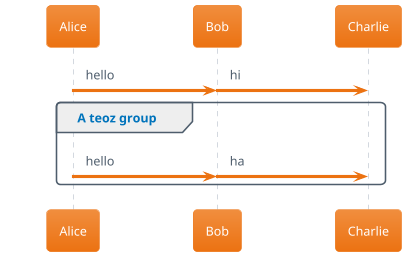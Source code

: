 ' Do not edit
' Theme Gallery
' autogenerated by script
'
@startuml
!theme aws-orange
!pragma teoz true
Alice -> Bob : hello
& Bob -> Charlie : hi
group A teoz group
Alice -> Bob : hello
& Bob -> Charlie : ha
end
@enduml
